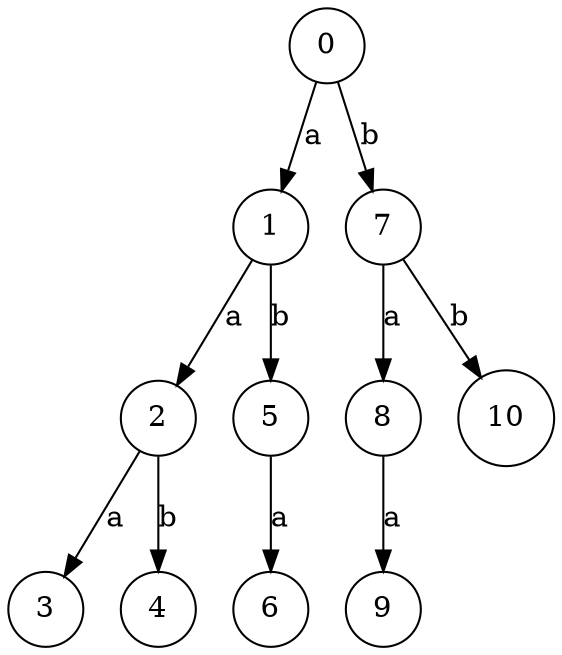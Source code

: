 digraph Tree {
	rankdir=TB;
	node [shape = circle];
0 -> 1[label = "a" ];
1 -> 2[label = "a" ];
2 -> 3[label = "a" ];
2 -> 4[label = "b" ];
1 -> 5[label = "b" ];
5 -> 6[label = "a" ];
0 -> 7[label = "b" ];
7 -> 8[label = "a" ];
8 -> 9[label = "a" ];
7 -> 10[label = "b" ];
}